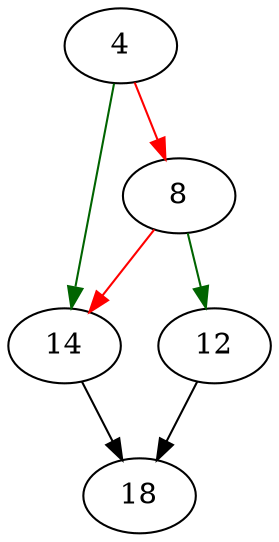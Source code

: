 strict digraph "set_file_security_ctx" {
	// Node definitions.
	4 [entry=true];
	14;
	8;
	12;
	18;

	// Edge definitions.
	4 -> 14 [
		color=darkgreen
		cond=true
	];
	4 -> 8 [
		color=red
		cond=false
	];
	14 -> 18;
	8 -> 14 [
		color=red
		cond=false
	];
	8 -> 12 [
		color=darkgreen
		cond=true
	];
	12 -> 18;
}